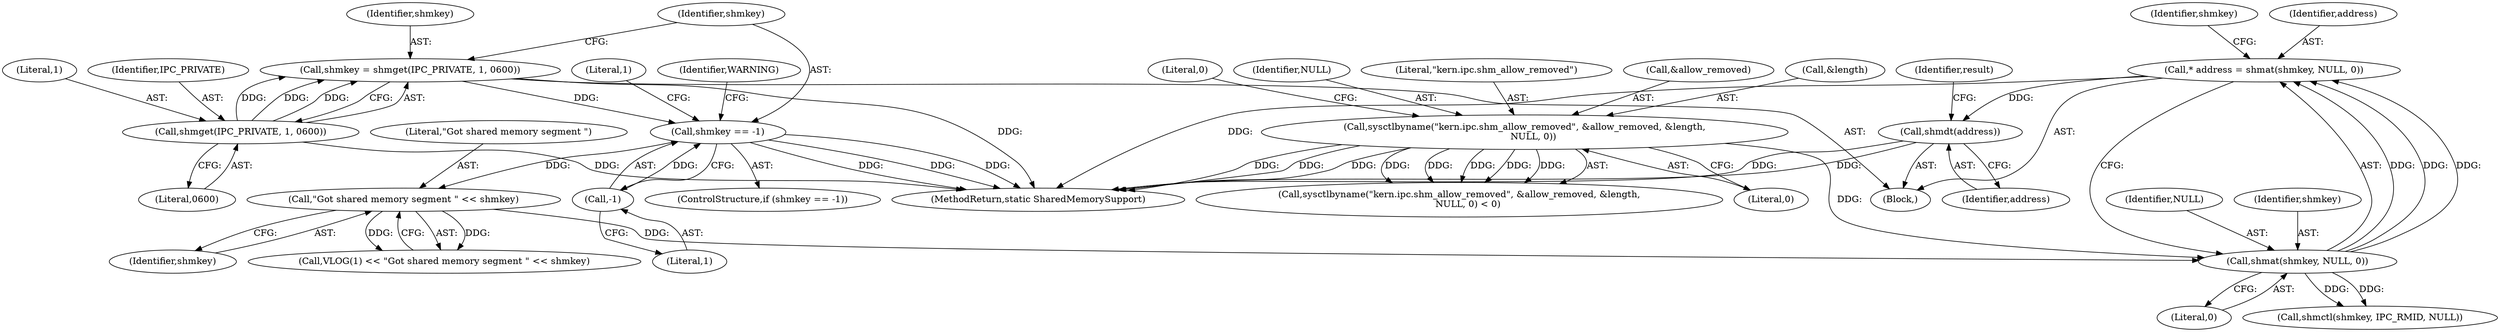 digraph "0_Chrome_0bd1a6ddb5fb23dfea3e72d60e5e8df4cf5826bc_1@pointer" {
"1000222" [label="(Call,shmdt(address))"];
"1000169" [label="(Call,* address = shmat(shmkey, NULL, 0))"];
"1000171" [label="(Call,shmat(shmkey, NULL, 0))"];
"1000165" [label="(Call,\"Got shared memory segment \" << shmkey)"];
"1000149" [label="(Call,shmkey == -1)"];
"1000142" [label="(Call,shmkey = shmget(IPC_PRIVATE, 1, 0600))"];
"1000144" [label="(Call,shmget(IPC_PRIVATE, 1, 0600))"];
"1000151" [label="(Call,-1)"];
"1000126" [label="(Call,sysctlbyname(\"kern.ipc.shm_allow_removed\", &allow_removed, &length,\n      NULL, 0))"];
"1000165" [label="(Call,\"Got shared memory segment \" << shmkey)"];
"1000146" [label="(Literal,1)"];
"1000164" [label="(Literal,1)"];
"1000176" [label="(Identifier,shmkey)"];
"1000223" [label="(Identifier,address)"];
"1000169" [label="(Call,* address = shmat(shmkey, NULL, 0))"];
"1000251" [label="(MethodReturn,static SharedMemorySupport)"];
"1000174" [label="(Literal,0)"];
"1000170" [label="(Identifier,address)"];
"1000222" [label="(Call,shmdt(address))"];
"1000126" [label="(Call,sysctlbyname(\"kern.ipc.shm_allow_removed\", &allow_removed, &length,\n      NULL, 0))"];
"1000166" [label="(Literal,\"Got shared memory segment \")"];
"1000148" [label="(ControlStructure,if (shmkey == -1))"];
"1000144" [label="(Call,shmget(IPC_PRIVATE, 1, 0600))"];
"1000152" [label="(Literal,1)"];
"1000125" [label="(Call,sysctlbyname(\"kern.ipc.shm_allow_removed\", &allow_removed, &length,\n      NULL, 0) < 0)"];
"1000173" [label="(Identifier,NULL)"];
"1000147" [label="(Literal,0600)"];
"1000128" [label="(Call,&allow_removed)"];
"1000133" [label="(Literal,0)"];
"1000151" [label="(Call,-1)"];
"1000226" [label="(Identifier,result)"];
"1000171" [label="(Call,shmat(shmkey, NULL, 0))"];
"1000150" [label="(Identifier,shmkey)"];
"1000167" [label="(Identifier,shmkey)"];
"1000162" [label="(Call,VLOG(1) << \"Got shared memory segment \" << shmkey)"];
"1000149" [label="(Call,shmkey == -1)"];
"1000143" [label="(Identifier,shmkey)"];
"1000142" [label="(Call,shmkey = shmget(IPC_PRIVATE, 1, 0600))"];
"1000102" [label="(Block,)"];
"1000130" [label="(Call,&length)"];
"1000134" [label="(Literal,0)"];
"1000156" [label="(Identifier,WARNING)"];
"1000132" [label="(Identifier,NULL)"];
"1000127" [label="(Literal,\"kern.ipc.shm_allow_removed\")"];
"1000175" [label="(Call,shmctl(shmkey, IPC_RMID, NULL))"];
"1000172" [label="(Identifier,shmkey)"];
"1000145" [label="(Identifier,IPC_PRIVATE)"];
"1000222" -> "1000102"  [label="AST: "];
"1000222" -> "1000223"  [label="CFG: "];
"1000223" -> "1000222"  [label="AST: "];
"1000226" -> "1000222"  [label="CFG: "];
"1000222" -> "1000251"  [label="DDG: "];
"1000222" -> "1000251"  [label="DDG: "];
"1000169" -> "1000222"  [label="DDG: "];
"1000169" -> "1000102"  [label="AST: "];
"1000169" -> "1000171"  [label="CFG: "];
"1000170" -> "1000169"  [label="AST: "];
"1000171" -> "1000169"  [label="AST: "];
"1000176" -> "1000169"  [label="CFG: "];
"1000169" -> "1000251"  [label="DDG: "];
"1000171" -> "1000169"  [label="DDG: "];
"1000171" -> "1000169"  [label="DDG: "];
"1000171" -> "1000169"  [label="DDG: "];
"1000171" -> "1000174"  [label="CFG: "];
"1000172" -> "1000171"  [label="AST: "];
"1000173" -> "1000171"  [label="AST: "];
"1000174" -> "1000171"  [label="AST: "];
"1000165" -> "1000171"  [label="DDG: "];
"1000126" -> "1000171"  [label="DDG: "];
"1000171" -> "1000175"  [label="DDG: "];
"1000171" -> "1000175"  [label="DDG: "];
"1000165" -> "1000162"  [label="AST: "];
"1000165" -> "1000167"  [label="CFG: "];
"1000166" -> "1000165"  [label="AST: "];
"1000167" -> "1000165"  [label="AST: "];
"1000162" -> "1000165"  [label="CFG: "];
"1000165" -> "1000162"  [label="DDG: "];
"1000165" -> "1000162"  [label="DDG: "];
"1000149" -> "1000165"  [label="DDG: "];
"1000149" -> "1000148"  [label="AST: "];
"1000149" -> "1000151"  [label="CFG: "];
"1000150" -> "1000149"  [label="AST: "];
"1000151" -> "1000149"  [label="AST: "];
"1000156" -> "1000149"  [label="CFG: "];
"1000164" -> "1000149"  [label="CFG: "];
"1000149" -> "1000251"  [label="DDG: "];
"1000149" -> "1000251"  [label="DDG: "];
"1000149" -> "1000251"  [label="DDG: "];
"1000142" -> "1000149"  [label="DDG: "];
"1000151" -> "1000149"  [label="DDG: "];
"1000142" -> "1000102"  [label="AST: "];
"1000142" -> "1000144"  [label="CFG: "];
"1000143" -> "1000142"  [label="AST: "];
"1000144" -> "1000142"  [label="AST: "];
"1000150" -> "1000142"  [label="CFG: "];
"1000142" -> "1000251"  [label="DDG: "];
"1000144" -> "1000142"  [label="DDG: "];
"1000144" -> "1000142"  [label="DDG: "];
"1000144" -> "1000142"  [label="DDG: "];
"1000144" -> "1000147"  [label="CFG: "];
"1000145" -> "1000144"  [label="AST: "];
"1000146" -> "1000144"  [label="AST: "];
"1000147" -> "1000144"  [label="AST: "];
"1000144" -> "1000251"  [label="DDG: "];
"1000151" -> "1000152"  [label="CFG: "];
"1000152" -> "1000151"  [label="AST: "];
"1000126" -> "1000125"  [label="AST: "];
"1000126" -> "1000133"  [label="CFG: "];
"1000127" -> "1000126"  [label="AST: "];
"1000128" -> "1000126"  [label="AST: "];
"1000130" -> "1000126"  [label="AST: "];
"1000132" -> "1000126"  [label="AST: "];
"1000133" -> "1000126"  [label="AST: "];
"1000134" -> "1000126"  [label="CFG: "];
"1000126" -> "1000251"  [label="DDG: "];
"1000126" -> "1000251"  [label="DDG: "];
"1000126" -> "1000251"  [label="DDG: "];
"1000126" -> "1000125"  [label="DDG: "];
"1000126" -> "1000125"  [label="DDG: "];
"1000126" -> "1000125"  [label="DDG: "];
"1000126" -> "1000125"  [label="DDG: "];
"1000126" -> "1000125"  [label="DDG: "];
}
